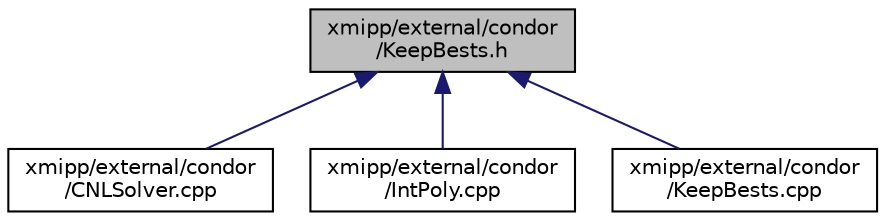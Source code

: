 digraph "xmipp/external/condor/KeepBests.h"
{
  edge [fontname="Helvetica",fontsize="10",labelfontname="Helvetica",labelfontsize="10"];
  node [fontname="Helvetica",fontsize="10",shape=record];
  Node2 [label="xmipp/external/condor\l/KeepBests.h",height=0.2,width=0.4,color="black", fillcolor="grey75", style="filled", fontcolor="black"];
  Node2 -> Node3 [dir="back",color="midnightblue",fontsize="10",style="solid",fontname="Helvetica"];
  Node3 [label="xmipp/external/condor\l/CNLSolver.cpp",height=0.2,width=0.4,color="black", fillcolor="white", style="filled",URL="$CNLSolver_8cpp.html"];
  Node2 -> Node4 [dir="back",color="midnightblue",fontsize="10",style="solid",fontname="Helvetica"];
  Node4 [label="xmipp/external/condor\l/IntPoly.cpp",height=0.2,width=0.4,color="black", fillcolor="white", style="filled",URL="$IntPoly_8cpp.html"];
  Node2 -> Node5 [dir="back",color="midnightblue",fontsize="10",style="solid",fontname="Helvetica"];
  Node5 [label="xmipp/external/condor\l/KeepBests.cpp",height=0.2,width=0.4,color="black", fillcolor="white", style="filled",URL="$KeepBests_8cpp.html"];
}
